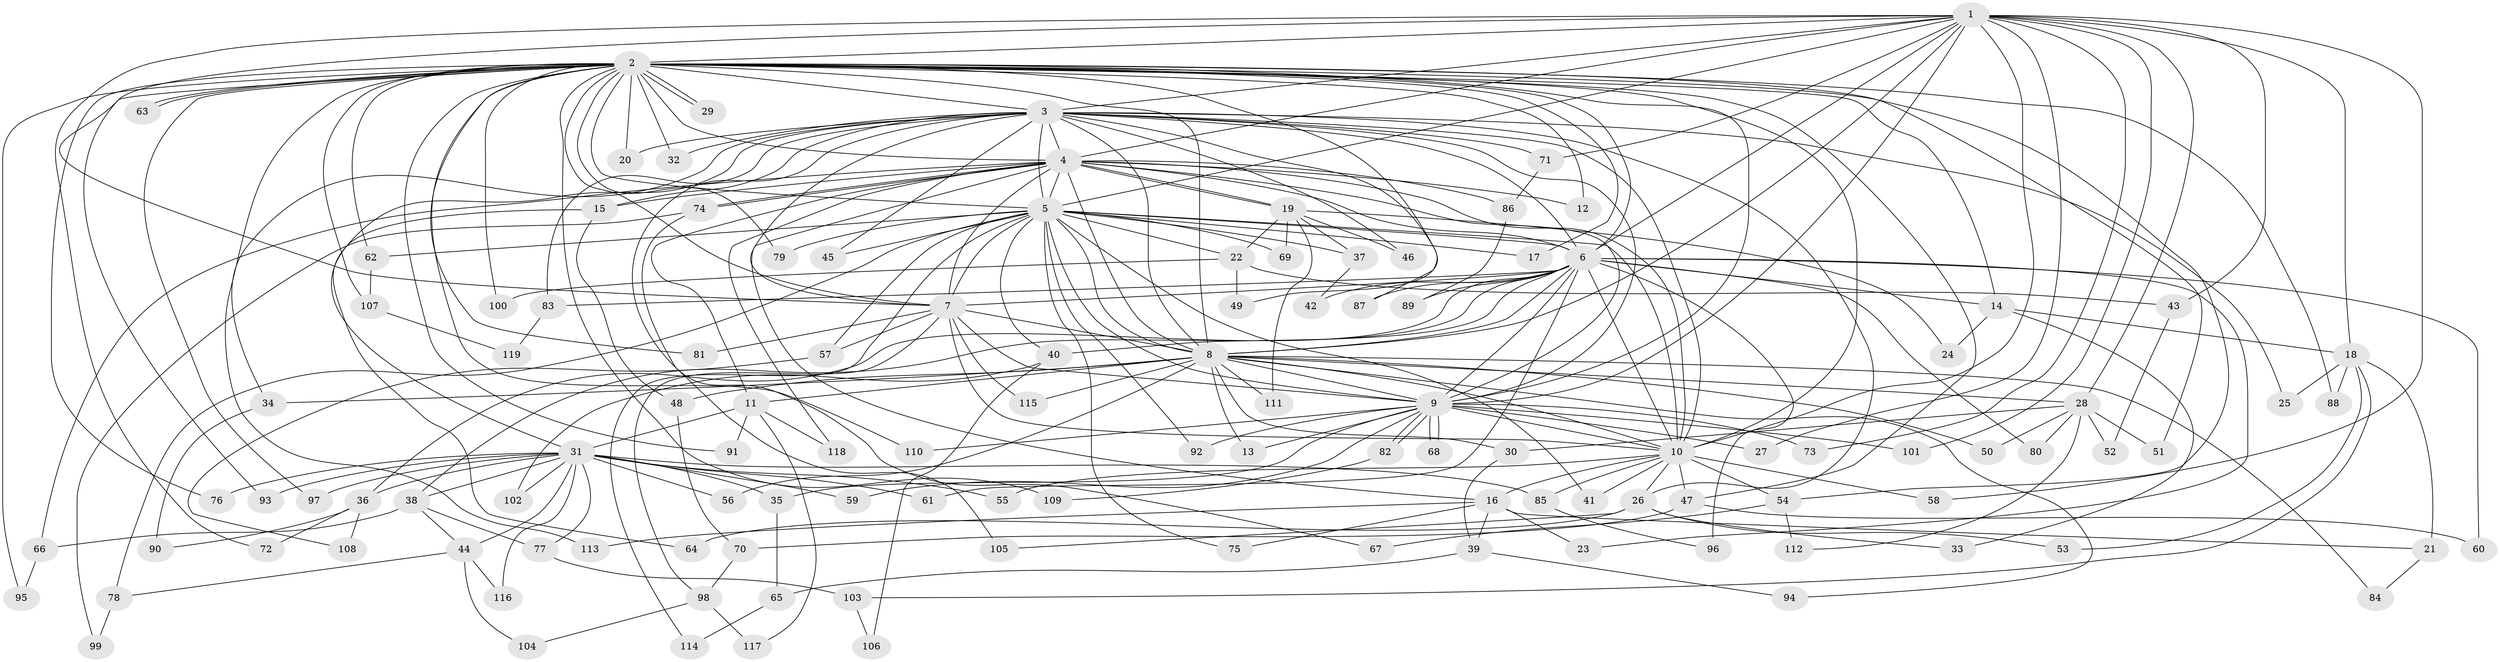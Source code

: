 // Generated by graph-tools (version 1.1) at 2025/01/03/09/25 03:01:12]
// undirected, 119 vertices, 263 edges
graph export_dot {
graph [start="1"]
  node [color=gray90,style=filled];
  1;
  2;
  3;
  4;
  5;
  6;
  7;
  8;
  9;
  10;
  11;
  12;
  13;
  14;
  15;
  16;
  17;
  18;
  19;
  20;
  21;
  22;
  23;
  24;
  25;
  26;
  27;
  28;
  29;
  30;
  31;
  32;
  33;
  34;
  35;
  36;
  37;
  38;
  39;
  40;
  41;
  42;
  43;
  44;
  45;
  46;
  47;
  48;
  49;
  50;
  51;
  52;
  53;
  54;
  55;
  56;
  57;
  58;
  59;
  60;
  61;
  62;
  63;
  64;
  65;
  66;
  67;
  68;
  69;
  70;
  71;
  72;
  73;
  74;
  75;
  76;
  77;
  78;
  79;
  80;
  81;
  82;
  83;
  84;
  85;
  86;
  87;
  88;
  89;
  90;
  91;
  92;
  93;
  94;
  95;
  96;
  97;
  98;
  99;
  100;
  101;
  102;
  103;
  104;
  105;
  106;
  107;
  108;
  109;
  110;
  111;
  112;
  113;
  114;
  115;
  116;
  117;
  118;
  119;
  1 -- 2;
  1 -- 3;
  1 -- 4;
  1 -- 5;
  1 -- 6;
  1 -- 7;
  1 -- 8;
  1 -- 9;
  1 -- 10;
  1 -- 18;
  1 -- 27;
  1 -- 28;
  1 -- 43;
  1 -- 58;
  1 -- 71;
  1 -- 72;
  1 -- 73;
  1 -- 101;
  2 -- 3;
  2 -- 4;
  2 -- 5;
  2 -- 6;
  2 -- 7;
  2 -- 8;
  2 -- 9;
  2 -- 10;
  2 -- 12;
  2 -- 14;
  2 -- 17;
  2 -- 20;
  2 -- 29;
  2 -- 29;
  2 -- 32;
  2 -- 47;
  2 -- 49;
  2 -- 51;
  2 -- 54;
  2 -- 62;
  2 -- 63;
  2 -- 63;
  2 -- 76;
  2 -- 79;
  2 -- 81;
  2 -- 88;
  2 -- 91;
  2 -- 93;
  2 -- 95;
  2 -- 97;
  2 -- 100;
  2 -- 107;
  2 -- 109;
  2 -- 110;
  2 -- 113;
  3 -- 4;
  3 -- 5;
  3 -- 6;
  3 -- 7;
  3 -- 8;
  3 -- 9;
  3 -- 10;
  3 -- 15;
  3 -- 20;
  3 -- 25;
  3 -- 26;
  3 -- 31;
  3 -- 32;
  3 -- 34;
  3 -- 45;
  3 -- 46;
  3 -- 67;
  3 -- 71;
  3 -- 83;
  3 -- 87;
  4 -- 5;
  4 -- 6;
  4 -- 7;
  4 -- 8;
  4 -- 9;
  4 -- 10;
  4 -- 11;
  4 -- 12;
  4 -- 15;
  4 -- 16;
  4 -- 19;
  4 -- 19;
  4 -- 66;
  4 -- 74;
  4 -- 74;
  4 -- 86;
  4 -- 118;
  5 -- 6;
  5 -- 7;
  5 -- 8;
  5 -- 9;
  5 -- 10;
  5 -- 17;
  5 -- 22;
  5 -- 37;
  5 -- 40;
  5 -- 41;
  5 -- 45;
  5 -- 57;
  5 -- 62;
  5 -- 69;
  5 -- 75;
  5 -- 78;
  5 -- 79;
  5 -- 92;
  5 -- 114;
  6 -- 7;
  6 -- 8;
  6 -- 9;
  6 -- 10;
  6 -- 14;
  6 -- 23;
  6 -- 36;
  6 -- 38;
  6 -- 40;
  6 -- 42;
  6 -- 60;
  6 -- 61;
  6 -- 80;
  6 -- 83;
  6 -- 87;
  6 -- 89;
  6 -- 96;
  7 -- 8;
  7 -- 9;
  7 -- 10;
  7 -- 57;
  7 -- 81;
  7 -- 98;
  7 -- 115;
  8 -- 9;
  8 -- 10;
  8 -- 11;
  8 -- 13;
  8 -- 28;
  8 -- 30;
  8 -- 34;
  8 -- 48;
  8 -- 50;
  8 -- 56;
  8 -- 84;
  8 -- 94;
  8 -- 111;
  8 -- 115;
  9 -- 10;
  9 -- 13;
  9 -- 27;
  9 -- 35;
  9 -- 59;
  9 -- 68;
  9 -- 68;
  9 -- 73;
  9 -- 82;
  9 -- 82;
  9 -- 92;
  9 -- 101;
  9 -- 110;
  10 -- 16;
  10 -- 26;
  10 -- 41;
  10 -- 47;
  10 -- 54;
  10 -- 55;
  10 -- 58;
  10 -- 85;
  11 -- 31;
  11 -- 91;
  11 -- 117;
  11 -- 118;
  14 -- 18;
  14 -- 24;
  14 -- 33;
  15 -- 48;
  15 -- 64;
  16 -- 21;
  16 -- 23;
  16 -- 39;
  16 -- 75;
  16 -- 113;
  18 -- 21;
  18 -- 25;
  18 -- 53;
  18 -- 88;
  18 -- 103;
  19 -- 22;
  19 -- 24;
  19 -- 37;
  19 -- 46;
  19 -- 69;
  19 -- 111;
  21 -- 84;
  22 -- 43;
  22 -- 49;
  22 -- 100;
  26 -- 33;
  26 -- 53;
  26 -- 64;
  26 -- 105;
  28 -- 30;
  28 -- 50;
  28 -- 51;
  28 -- 52;
  28 -- 80;
  28 -- 112;
  30 -- 39;
  31 -- 35;
  31 -- 36;
  31 -- 38;
  31 -- 44;
  31 -- 55;
  31 -- 56;
  31 -- 59;
  31 -- 61;
  31 -- 76;
  31 -- 77;
  31 -- 85;
  31 -- 93;
  31 -- 97;
  31 -- 102;
  31 -- 116;
  34 -- 90;
  35 -- 65;
  36 -- 72;
  36 -- 90;
  36 -- 108;
  37 -- 42;
  38 -- 44;
  38 -- 66;
  38 -- 77;
  39 -- 65;
  39 -- 94;
  40 -- 102;
  40 -- 106;
  43 -- 52;
  44 -- 78;
  44 -- 104;
  44 -- 116;
  47 -- 60;
  47 -- 70;
  48 -- 70;
  54 -- 67;
  54 -- 112;
  57 -- 108;
  62 -- 107;
  65 -- 114;
  66 -- 95;
  70 -- 98;
  71 -- 86;
  74 -- 99;
  74 -- 105;
  77 -- 103;
  78 -- 99;
  82 -- 109;
  83 -- 119;
  85 -- 96;
  86 -- 89;
  98 -- 104;
  98 -- 117;
  103 -- 106;
  107 -- 119;
}
